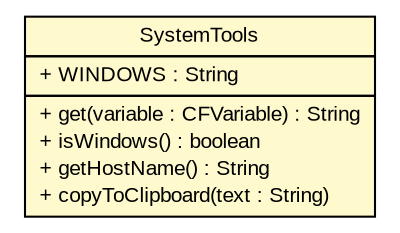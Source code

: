 #!/usr/local/bin/dot
#
# Class diagram 
# Generated by UMLGraph version R5_6-24-gf6e263 (http://www.umlgraph.org/)
#

digraph G {
	edge [fontname="arial",fontsize=10,labelfontname="arial",labelfontsize=10];
	node [fontname="arial",fontsize=10,shape=plaintext];
	nodesep=0.25;
	ranksep=0.5;
	// gov.sandia.cf.tools.SystemTools
	c403703 [label=<<table title="gov.sandia.cf.tools.SystemTools" border="0" cellborder="1" cellspacing="0" cellpadding="2" port="p" bgcolor="lemonChiffon" href="./SystemTools.html">
		<tr><td><table border="0" cellspacing="0" cellpadding="1">
<tr><td align="center" balign="center"> SystemTools </td></tr>
		</table></td></tr>
		<tr><td><table border="0" cellspacing="0" cellpadding="1">
<tr><td align="left" balign="left"> + WINDOWS : String </td></tr>
		</table></td></tr>
		<tr><td><table border="0" cellspacing="0" cellpadding="1">
<tr><td align="left" balign="left"> + get(variable : CFVariable) : String </td></tr>
<tr><td align="left" balign="left"> + isWindows() : boolean </td></tr>
<tr><td align="left" balign="left"> + getHostName() : String </td></tr>
<tr><td align="left" balign="left"> + copyToClipboard(text : String) </td></tr>
		</table></td></tr>
		</table>>, URL="./SystemTools.html", fontname="arial", fontcolor="black", fontsize=10.0];
}

